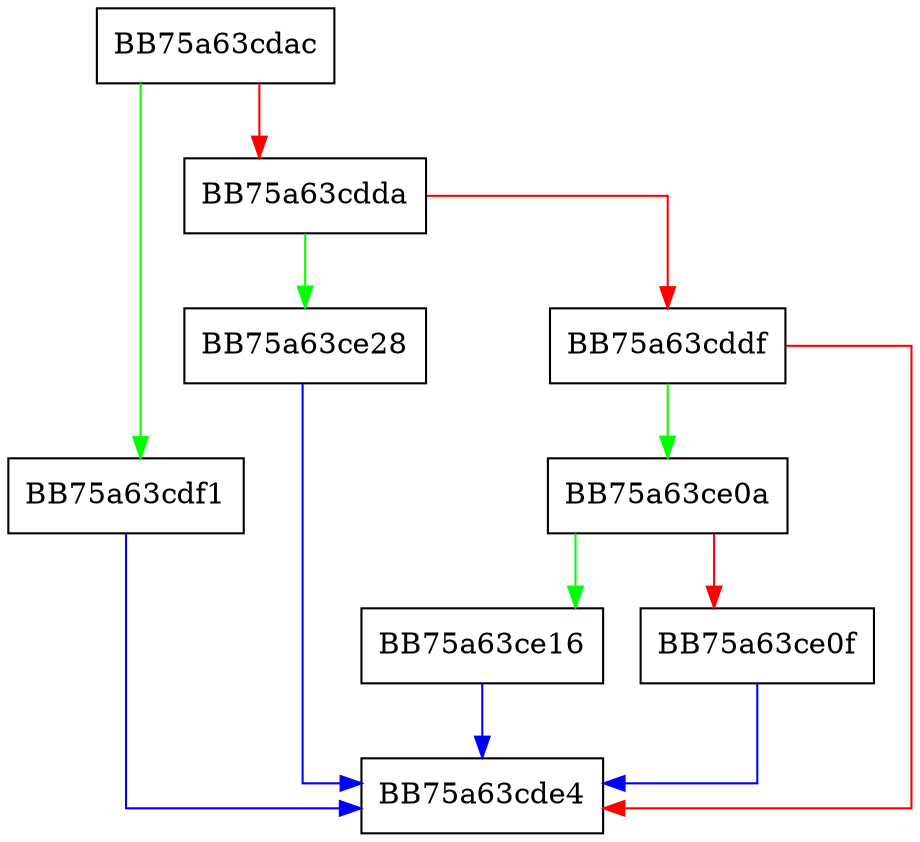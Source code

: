 digraph Copy {
  node [shape="box"];
  graph [splines=ortho];
  BB75a63cdac -> BB75a63cdf1 [color="green"];
  BB75a63cdac -> BB75a63cdda [color="red"];
  BB75a63cdda -> BB75a63ce28 [color="green"];
  BB75a63cdda -> BB75a63cddf [color="red"];
  BB75a63cddf -> BB75a63ce0a [color="green"];
  BB75a63cddf -> BB75a63cde4 [color="red"];
  BB75a63cdf1 -> BB75a63cde4 [color="blue"];
  BB75a63ce0a -> BB75a63ce16 [color="green"];
  BB75a63ce0a -> BB75a63ce0f [color="red"];
  BB75a63ce0f -> BB75a63cde4 [color="blue"];
  BB75a63ce16 -> BB75a63cde4 [color="blue"];
  BB75a63ce28 -> BB75a63cde4 [color="blue"];
}